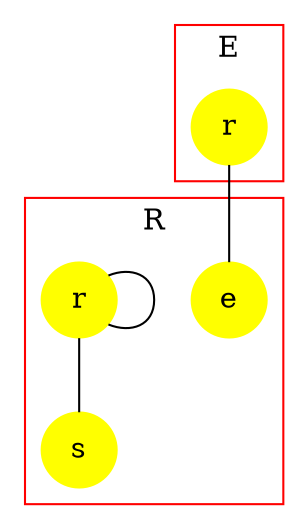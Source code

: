 #This file has been computed by KaSa: a Static Analyzer for Kappa (Kappa Static Analyzer (DomainBased-1917-g407a809-dirty))
#Download sources/binaries at https://github.com/Kappa-Dev/KaSim
#
#Analysis launched at 2016/08/18 06:11:29 (GMT+2) on applecell.home
#Command line is: KaSa erre.ka
#
#This file contains the description of the contact map in dot.
#Please use graphviz (http://www.graphviz.org) or OmniGraffle to export it to a PDF
#
graph G{ 
subgraph cluster0 {
   0.0 [style = filled label = "r" shape =circle color = yellow size = "5"]
label =  "E";  shape = rectangle; color = red
} ; 
subgraph cluster1 {
   1.0 [style = filled label = "e" shape =circle color = yellow size = "5"]
   1.1 [style = filled label = "r" shape =circle color = yellow size = "5"]
   1.2 [style = filled label = "s" shape =circle color = yellow size = "5"]
label =  "R";  shape = rectangle; color = red
} ; 
0.0 -- 1.0
1.1 -- 1.1
1.1 -- 1.2
}
